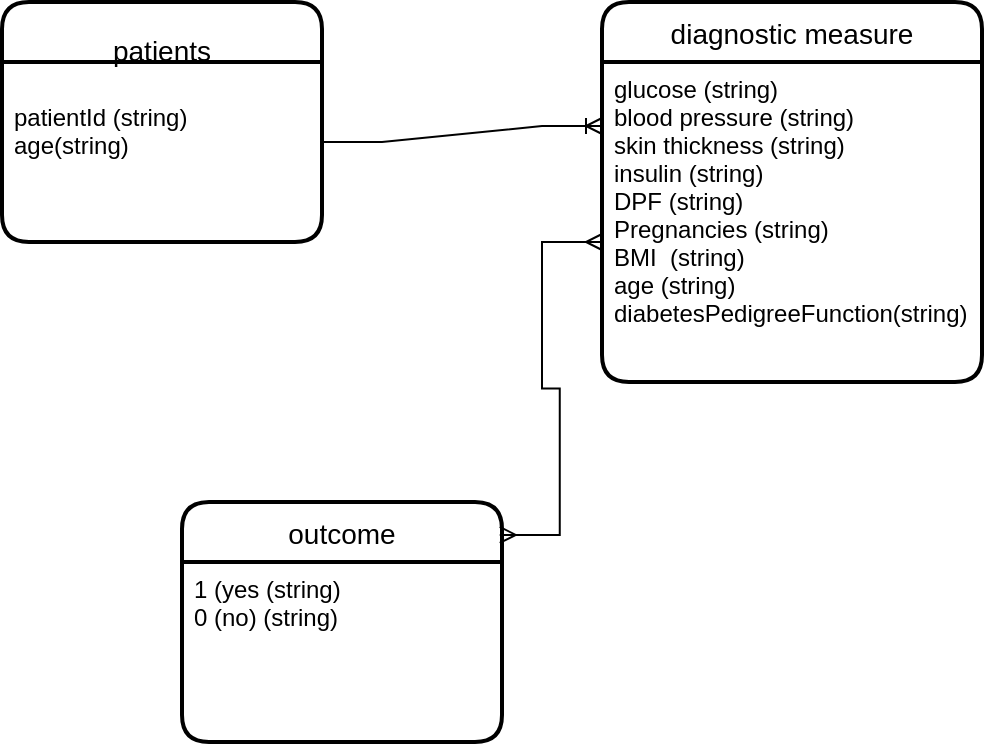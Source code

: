 <mxfile version="20.8.1" type="github" pages="2">
  <diagram id="a-20mZiOIAOLTIz4m4ay" name="Page-1">
    <mxGraphModel dx="468" dy="534" grid="1" gridSize="10" guides="1" tooltips="1" connect="1" arrows="1" fold="1" page="1" pageScale="1" pageWidth="850" pageHeight="1100" math="0" shadow="0">
      <root>
        <mxCell id="0" />
        <mxCell id="1" parent="0" />
        <mxCell id="T1z2pmbtqpx1YtOUBb7M-1" value="&#xa;patients" style="swimlane;childLayout=stackLayout;horizontal=1;startSize=30;horizontalStack=0;rounded=1;fontSize=14;fontStyle=0;strokeWidth=2;resizeParent=0;resizeLast=1;shadow=0;dashed=0;align=center;" parent="1" vertex="1">
          <mxGeometry x="150" y="70" width="160" height="120" as="geometry" />
        </mxCell>
        <mxCell id="T1z2pmbtqpx1YtOUBb7M-2" value="&#xa;patientId (string)&#xa;age(string)" style="align=left;strokeColor=none;fillColor=none;spacingLeft=4;fontSize=12;verticalAlign=top;resizable=0;rotatable=0;part=1;" parent="T1z2pmbtqpx1YtOUBb7M-1" vertex="1">
          <mxGeometry y="30" width="160" height="90" as="geometry" />
        </mxCell>
        <mxCell id="T1z2pmbtqpx1YtOUBb7M-7" value="diagnostic measure" style="swimlane;childLayout=stackLayout;horizontal=1;startSize=30;horizontalStack=0;rounded=1;fontSize=14;fontStyle=0;strokeWidth=2;resizeParent=0;resizeLast=1;shadow=0;dashed=0;align=center;" parent="1" vertex="1">
          <mxGeometry x="450" y="70" width="190" height="190" as="geometry" />
        </mxCell>
        <mxCell id="T1z2pmbtqpx1YtOUBb7M-8" value="glucose (string)&#xa;blood pressure (string)&#xa;skin thickness (string)&#xa;insulin (string)&#xa;DPF (string)&#xa;Pregnancies (string)&#xa;BMI  (string)&#xa;age (string)&#xa;diabetesPedigreeFunction(string)" style="align=left;strokeColor=none;fillColor=none;spacingLeft=4;fontSize=12;verticalAlign=top;resizable=0;rotatable=0;part=1;" parent="T1z2pmbtqpx1YtOUBb7M-7" vertex="1">
          <mxGeometry y="30" width="190" height="160" as="geometry" />
        </mxCell>
        <mxCell id="T1z2pmbtqpx1YtOUBb7M-9" value="outcome" style="swimlane;childLayout=stackLayout;horizontal=1;startSize=30;horizontalStack=0;rounded=1;fontSize=14;fontStyle=0;strokeWidth=2;resizeParent=0;resizeLast=1;shadow=0;dashed=0;align=center;" parent="1" vertex="1">
          <mxGeometry x="240" y="320" width="160" height="120" as="geometry" />
        </mxCell>
        <mxCell id="T1z2pmbtqpx1YtOUBb7M-10" value="1 (yes (string)&#xa;0 (no) (string)" style="align=left;strokeColor=none;fillColor=none;spacingLeft=4;fontSize=12;verticalAlign=top;resizable=0;rotatable=0;part=1;" parent="T1z2pmbtqpx1YtOUBb7M-9" vertex="1">
          <mxGeometry y="30" width="160" height="90" as="geometry" />
        </mxCell>
        <mxCell id="T1z2pmbtqpx1YtOUBb7M-13" value="" style="edgeStyle=entityRelationEdgeStyle;fontSize=12;html=1;endArrow=ERoneToMany;rounded=0;entryX=0;entryY=0.2;entryDx=0;entryDy=0;entryPerimeter=0;" parent="1" target="T1z2pmbtqpx1YtOUBb7M-8" edge="1">
          <mxGeometry width="100" height="100" relative="1" as="geometry">
            <mxPoint x="310" y="140" as="sourcePoint" />
            <mxPoint x="410" y="40" as="targetPoint" />
          </mxGeometry>
        </mxCell>
        <mxCell id="T1z2pmbtqpx1YtOUBb7M-15" value="" style="edgeStyle=entityRelationEdgeStyle;fontSize=12;html=1;endArrow=ERmany;startArrow=ERmany;rounded=0;exitX=0.993;exitY=0.137;exitDx=0;exitDy=0;exitPerimeter=0;" parent="1" source="T1z2pmbtqpx1YtOUBb7M-9" edge="1">
          <mxGeometry width="100" height="100" relative="1" as="geometry">
            <mxPoint x="380" y="290" as="sourcePoint" />
            <mxPoint x="450" y="190" as="targetPoint" />
          </mxGeometry>
        </mxCell>
      </root>
    </mxGraphModel>
  </diagram>
  <diagram id="-YaqDVObvc64j7OIM8t-" name="Page-2">
    <mxGraphModel dx="954" dy="647" grid="1" gridSize="10" guides="1" tooltips="1" connect="1" arrows="1" fold="1" page="1" pageScale="1" pageWidth="850" pageHeight="1100" math="0" shadow="0">
      <root>
        <mxCell id="0" />
        <mxCell id="1" parent="0" />
      </root>
    </mxGraphModel>
  </diagram>
</mxfile>
